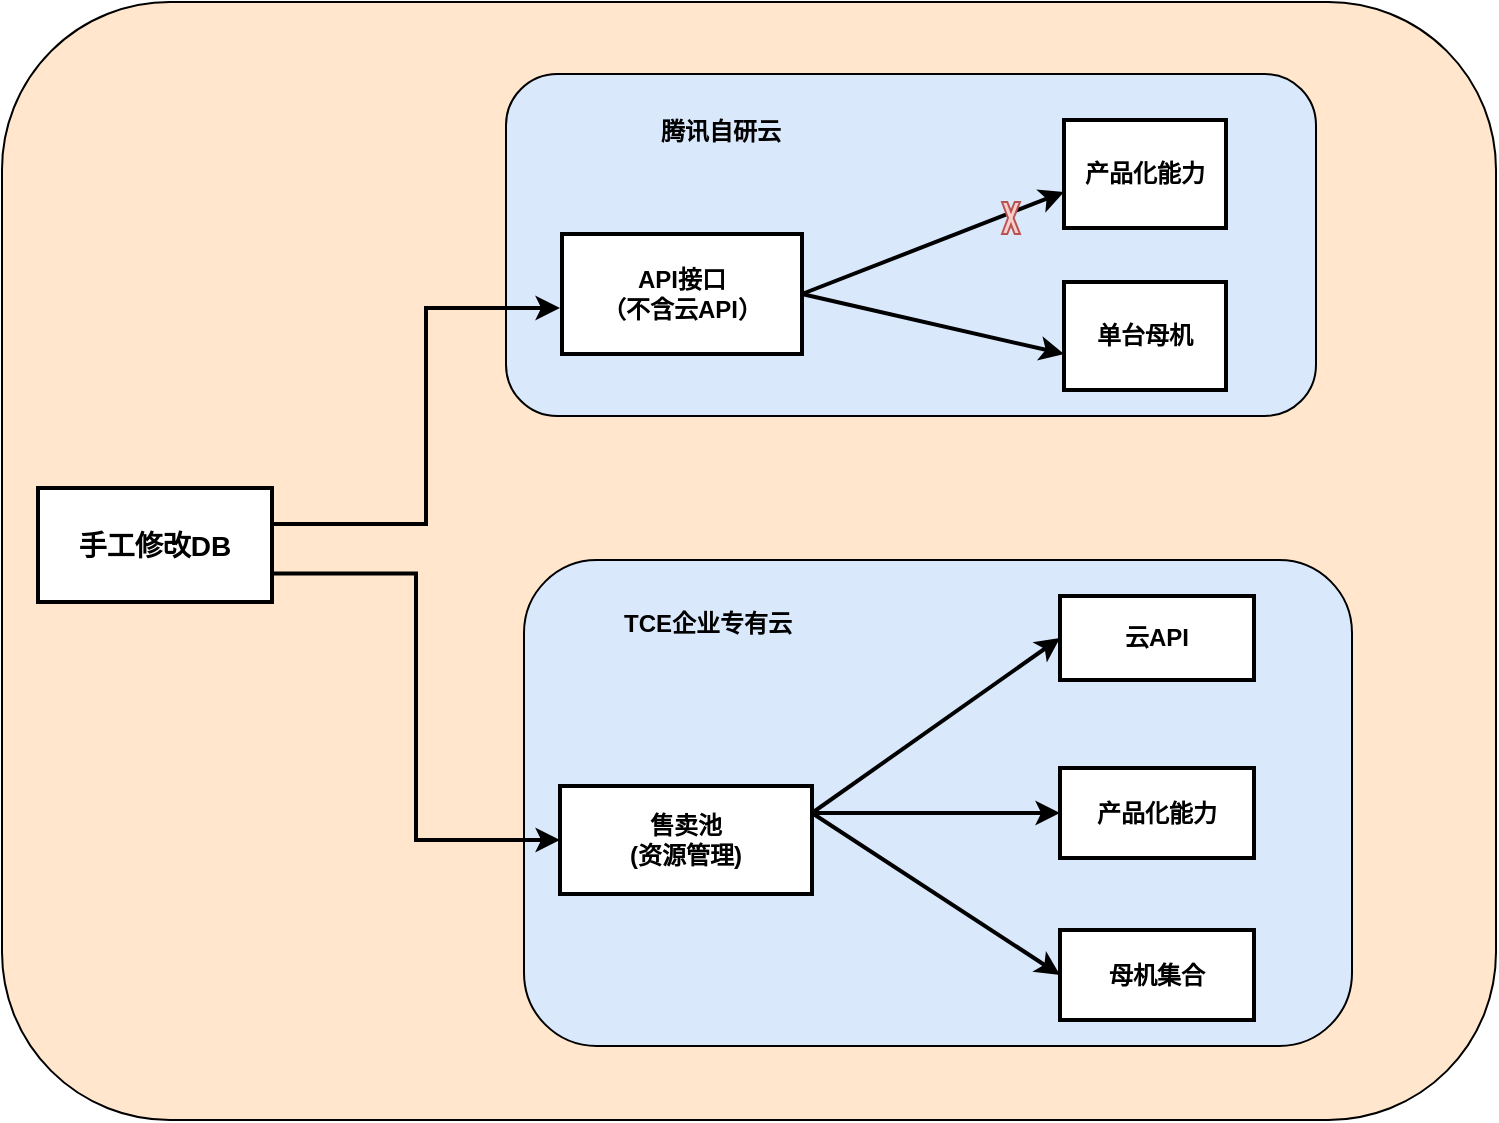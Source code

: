 <mxfile version="26.1.1">
  <diagram name="第 1 页" id="8iye4vX-pn71CnLC4Ab7">
    <mxGraphModel dx="1242" dy="769" grid="1" gridSize="9" guides="1" tooltips="1" connect="1" arrows="1" fold="1" page="1" pageScale="1" pageWidth="827" pageHeight="1169" math="0" shadow="0">
      <root>
        <mxCell id="0" />
        <mxCell id="1" parent="0" />
        <mxCell id="4gN3m5vvTqZ1XDgv7lfD-36" value="" style="rounded=1;whiteSpace=wrap;html=1;fillColor=#FFE6CC;" vertex="1" parent="1">
          <mxGeometry y="18" width="747" height="559" as="geometry" />
        </mxCell>
        <mxCell id="4gN3m5vvTqZ1XDgv7lfD-20" value="" style="rounded=1;whiteSpace=wrap;html=1;fillColor=#DAE8FC;" vertex="1" parent="1">
          <mxGeometry x="252" y="54" width="405" height="171" as="geometry" />
        </mxCell>
        <mxCell id="4gN3m5vvTqZ1XDgv7lfD-32" value="" style="group" vertex="1" connectable="0" parent="1">
          <mxGeometry x="280" y="68" width="377" height="166" as="geometry" />
        </mxCell>
        <mxCell id="4gN3m5vvTqZ1XDgv7lfD-2" value="API接口&lt;br&gt;（不含云API）" style="whiteSpace=wrap;html=1;rounded=0;strokeWidth=2;fontStyle=1" vertex="1" parent="4gN3m5vvTqZ1XDgv7lfD-32">
          <mxGeometry y="66" width="120" height="60" as="geometry" />
        </mxCell>
        <mxCell id="4gN3m5vvTqZ1XDgv7lfD-4" value="腾讯自研云" style="text;html=1;align=center;verticalAlign=middle;whiteSpace=wrap;rounded=0;fontStyle=1" vertex="1" parent="4gN3m5vvTqZ1XDgv7lfD-32">
          <mxGeometry x="39" width="81" height="30" as="geometry" />
        </mxCell>
        <mxCell id="4gN3m5vvTqZ1XDgv7lfD-10" value="" style="endArrow=classic;html=1;rounded=0;exitX=1;exitY=0.5;exitDx=0;exitDy=0;strokeWidth=2;" edge="1" parent="4gN3m5vvTqZ1XDgv7lfD-32" source="4gN3m5vvTqZ1XDgv7lfD-2">
          <mxGeometry width="50" height="50" relative="1" as="geometry">
            <mxPoint x="156" y="95" as="sourcePoint" />
            <mxPoint x="251" y="45" as="targetPoint" />
            <Array as="points">
              <mxPoint x="251" y="45" />
            </Array>
          </mxGeometry>
        </mxCell>
        <mxCell id="4gN3m5vvTqZ1XDgv7lfD-12" value="" style="verticalLabelPosition=bottom;verticalAlign=top;html=1;shape=mxgraph.basic.x;fillColor=#f8cecc;strokeColor=#b85450;" vertex="1" parent="4gN3m5vvTqZ1XDgv7lfD-32">
          <mxGeometry x="220" y="50" width="9" height="16" as="geometry" />
        </mxCell>
        <mxCell id="4gN3m5vvTqZ1XDgv7lfD-29" value="产品化能力" style="whiteSpace=wrap;html=1;rounded=0;strokeWidth=2;fontStyle=1;" vertex="1" parent="4gN3m5vvTqZ1XDgv7lfD-32">
          <mxGeometry x="251" y="9" width="81" height="54" as="geometry" />
        </mxCell>
        <mxCell id="4gN3m5vvTqZ1XDgv7lfD-30" value="单台母机" style="whiteSpace=wrap;html=1;rounded=0;strokeWidth=2;fontStyle=1;" vertex="1" parent="4gN3m5vvTqZ1XDgv7lfD-32">
          <mxGeometry x="251" y="90" width="81" height="54" as="geometry" />
        </mxCell>
        <mxCell id="4gN3m5vvTqZ1XDgv7lfD-31" value="" style="endArrow=classic;html=1;rounded=0;strokeWidth=2;exitX=1;exitY=0.5;exitDx=0;exitDy=0;" edge="1" parent="4gN3m5vvTqZ1XDgv7lfD-32" source="4gN3m5vvTqZ1XDgv7lfD-2">
          <mxGeometry width="50" height="50" relative="1" as="geometry">
            <mxPoint x="143" y="162" as="sourcePoint" />
            <mxPoint x="251" y="126" as="targetPoint" />
            <Array as="points">
              <mxPoint x="251" y="126" />
            </Array>
          </mxGeometry>
        </mxCell>
        <mxCell id="4gN3m5vvTqZ1XDgv7lfD-3" value="" style="edgeStyle=orthogonalEdgeStyle;rounded=0;orthogonalLoop=1;jettySize=auto;html=1;fontStyle=0;strokeWidth=2;" edge="1" parent="1" source="4gN3m5vvTqZ1XDgv7lfD-1">
          <mxGeometry relative="1" as="geometry">
            <mxPoint x="279" y="171" as="targetPoint" />
            <Array as="points">
              <mxPoint x="212" y="279" />
              <mxPoint x="212" y="171" />
              <mxPoint x="279" y="171" />
            </Array>
          </mxGeometry>
        </mxCell>
        <mxCell id="4gN3m5vvTqZ1XDgv7lfD-1" value="&lt;b&gt;&lt;font style=&quot;font-size: 14px;&quot;&gt;手工修改DB&lt;/font&gt;&lt;/b&gt;" style="rounded=0;whiteSpace=wrap;html=1;strokeWidth=2;" vertex="1" parent="1">
          <mxGeometry x="18" y="261" width="117" height="57" as="geometry" />
        </mxCell>
        <mxCell id="4gN3m5vvTqZ1XDgv7lfD-33" value="" style="group" vertex="1" connectable="0" parent="1">
          <mxGeometry x="279" y="315" width="396" height="225" as="geometry" />
        </mxCell>
        <mxCell id="4gN3m5vvTqZ1XDgv7lfD-34" value="" style="rounded=1;whiteSpace=wrap;html=1;fillColor=#DAE8FC;" vertex="1" parent="4gN3m5vvTqZ1XDgv7lfD-33">
          <mxGeometry x="-18" y="-18" width="414" height="243" as="geometry" />
        </mxCell>
        <mxCell id="4gN3m5vvTqZ1XDgv7lfD-22" value="" style="rounded=0;orthogonalLoop=1;jettySize=auto;html=1;exitX=1;exitY=0.25;exitDx=0;exitDy=0;strokeWidth=2;entryX=0;entryY=0.5;entryDx=0;entryDy=0;" edge="1" parent="4gN3m5vvTqZ1XDgv7lfD-33" source="4gN3m5vvTqZ1XDgv7lfD-7" target="4gN3m5vvTqZ1XDgv7lfD-15">
          <mxGeometry relative="1" as="geometry">
            <mxPoint x="216" y="23" as="targetPoint" />
          </mxGeometry>
        </mxCell>
        <mxCell id="4gN3m5vvTqZ1XDgv7lfD-7" value="售卖池&lt;br&gt;(资源管理)" style="whiteSpace=wrap;html=1;rounded=0;strokeWidth=2;fontStyle=1" vertex="1" parent="4gN3m5vvTqZ1XDgv7lfD-33">
          <mxGeometry y="95" width="126" height="54" as="geometry" />
        </mxCell>
        <mxCell id="4gN3m5vvTqZ1XDgv7lfD-15" value="云API" style="whiteSpace=wrap;html=1;rounded=0;strokeWidth=2;fontStyle=1;" vertex="1" parent="4gN3m5vvTqZ1XDgv7lfD-33">
          <mxGeometry x="250" width="97" height="42" as="geometry" />
        </mxCell>
        <mxCell id="4gN3m5vvTqZ1XDgv7lfD-23" value="产品化能力" style="whiteSpace=wrap;html=1;rounded=0;strokeWidth=2;fontStyle=1;" vertex="1" parent="4gN3m5vvTqZ1XDgv7lfD-33">
          <mxGeometry x="250" y="86" width="97" height="45" as="geometry" />
        </mxCell>
        <mxCell id="4gN3m5vvTqZ1XDgv7lfD-24" value="母机集合" style="whiteSpace=wrap;html=1;rounded=0;strokeWidth=2;fontStyle=1;" vertex="1" parent="4gN3m5vvTqZ1XDgv7lfD-33">
          <mxGeometry x="250" y="167" width="97" height="45" as="geometry" />
        </mxCell>
        <mxCell id="4gN3m5vvTqZ1XDgv7lfD-25" value="" style="rounded=0;orthogonalLoop=1;jettySize=auto;html=1;exitX=1;exitY=0.25;exitDx=0;exitDy=0;entryX=0;entryY=0.5;entryDx=0;entryDy=0;strokeWidth=2;" edge="1" parent="4gN3m5vvTqZ1XDgv7lfD-33" source="4gN3m5vvTqZ1XDgv7lfD-7" target="4gN3m5vvTqZ1XDgv7lfD-23">
          <mxGeometry relative="1" as="geometry">
            <mxPoint x="144" y="69" as="sourcePoint" />
            <mxPoint x="227" y="46" as="targetPoint" />
          </mxGeometry>
        </mxCell>
        <mxCell id="4gN3m5vvTqZ1XDgv7lfD-26" value="" style="rounded=0;orthogonalLoop=1;jettySize=auto;html=1;exitX=1;exitY=0.25;exitDx=0;exitDy=0;strokeWidth=2;entryX=0;entryY=0.5;entryDx=0;entryDy=0;" edge="1" parent="4gN3m5vvTqZ1XDgv7lfD-33" source="4gN3m5vvTqZ1XDgv7lfD-7" target="4gN3m5vvTqZ1XDgv7lfD-24">
          <mxGeometry relative="1" as="geometry">
            <mxPoint x="135" y="167" as="sourcePoint" />
            <mxPoint x="216" y="194" as="targetPoint" />
          </mxGeometry>
        </mxCell>
        <mxCell id="4gN3m5vvTqZ1XDgv7lfD-37" value="TCE企业专有云" style="text;html=1;align=center;verticalAlign=middle;whiteSpace=wrap;rounded=0;fontStyle=1" vertex="1" parent="4gN3m5vvTqZ1XDgv7lfD-33">
          <mxGeometry x="31" width="86" height="27" as="geometry" />
        </mxCell>
        <mxCell id="4gN3m5vvTqZ1XDgv7lfD-8" value="" style="edgeStyle=orthogonalEdgeStyle;rounded=0;orthogonalLoop=1;jettySize=auto;html=1;exitX=1;exitY=0.75;exitDx=0;exitDy=0;entryX=0;entryY=0.5;entryDx=0;entryDy=0;strokeWidth=2;" edge="1" parent="1" source="4gN3m5vvTqZ1XDgv7lfD-1" target="4gN3m5vvTqZ1XDgv7lfD-7">
          <mxGeometry relative="1" as="geometry">
            <mxPoint x="54" y="342" as="sourcePoint" />
            <mxPoint x="222" y="457.5" as="targetPoint" />
          </mxGeometry>
        </mxCell>
      </root>
    </mxGraphModel>
  </diagram>
</mxfile>

